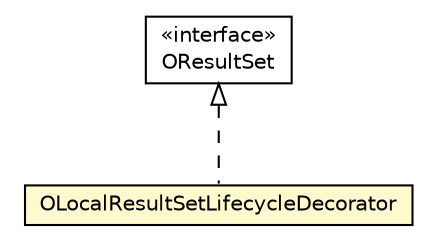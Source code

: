#!/usr/local/bin/dot
#
# Class diagram 
# Generated by UMLGraph version R5_6-24-gf6e263 (http://www.umlgraph.org/)
#

digraph G {
	edge [fontname="Helvetica",fontsize=10,labelfontname="Helvetica",labelfontsize=10];
	node [fontname="Helvetica",fontsize=10,shape=plaintext];
	nodesep=0.25;
	ranksep=0.5;
	// com.orientechnologies.orient.core.sql.parser.OLocalResultSetLifecycleDecorator
	c4257553 [label=<<table title="com.orientechnologies.orient.core.sql.parser.OLocalResultSetLifecycleDecorator" border="0" cellborder="1" cellspacing="0" cellpadding="2" port="p" bgcolor="lemonChiffon" href="./OLocalResultSetLifecycleDecorator.html">
		<tr><td><table border="0" cellspacing="0" cellpadding="1">
<tr><td align="center" balign="center"> OLocalResultSetLifecycleDecorator </td></tr>
		</table></td></tr>
		</table>>, URL="./OLocalResultSetLifecycleDecorator.html", fontname="Helvetica", fontcolor="black", fontsize=10.0];
	// com.orientechnologies.orient.core.sql.executor.OResultSet
	c4257933 [label=<<table title="com.orientechnologies.orient.core.sql.executor.OResultSet" border="0" cellborder="1" cellspacing="0" cellpadding="2" port="p" href="../executor/OResultSet.html">
		<tr><td><table border="0" cellspacing="0" cellpadding="1">
<tr><td align="center" balign="center"> &#171;interface&#187; </td></tr>
<tr><td align="center" balign="center"> OResultSet </td></tr>
		</table></td></tr>
		</table>>, URL="../executor/OResultSet.html", fontname="Helvetica", fontcolor="black", fontsize=10.0];
	//com.orientechnologies.orient.core.sql.parser.OLocalResultSetLifecycleDecorator implements com.orientechnologies.orient.core.sql.executor.OResultSet
	c4257933:p -> c4257553:p [dir=back,arrowtail=empty,style=dashed];
}


